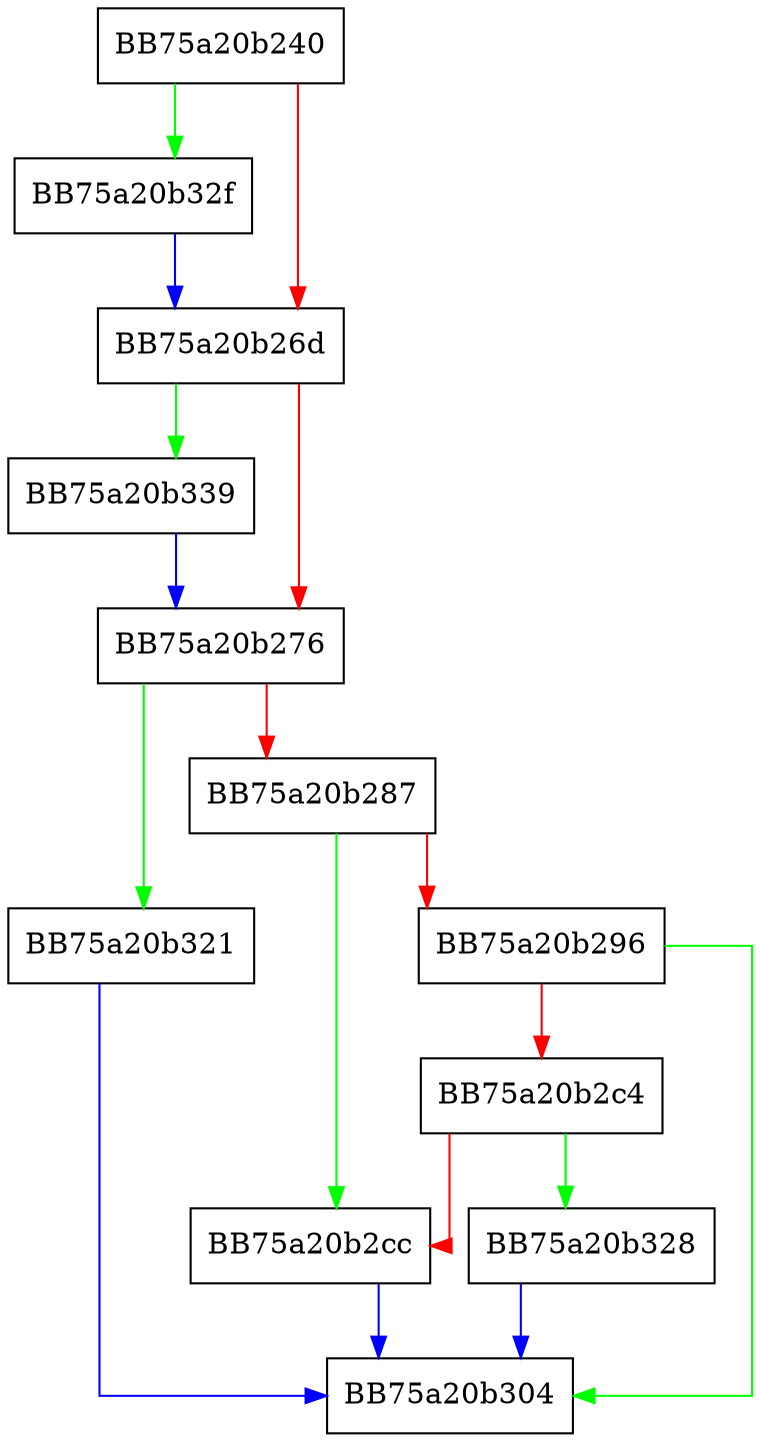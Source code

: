 digraph FindNext {
  node [shape="box"];
  graph [splines=ortho];
  BB75a20b240 -> BB75a20b32f [color="green"];
  BB75a20b240 -> BB75a20b26d [color="red"];
  BB75a20b26d -> BB75a20b339 [color="green"];
  BB75a20b26d -> BB75a20b276 [color="red"];
  BB75a20b276 -> BB75a20b321 [color="green"];
  BB75a20b276 -> BB75a20b287 [color="red"];
  BB75a20b287 -> BB75a20b2cc [color="green"];
  BB75a20b287 -> BB75a20b296 [color="red"];
  BB75a20b296 -> BB75a20b304 [color="green"];
  BB75a20b296 -> BB75a20b2c4 [color="red"];
  BB75a20b2c4 -> BB75a20b328 [color="green"];
  BB75a20b2c4 -> BB75a20b2cc [color="red"];
  BB75a20b2cc -> BB75a20b304 [color="blue"];
  BB75a20b321 -> BB75a20b304 [color="blue"];
  BB75a20b328 -> BB75a20b304 [color="blue"];
  BB75a20b32f -> BB75a20b26d [color="blue"];
  BB75a20b339 -> BB75a20b276 [color="blue"];
}